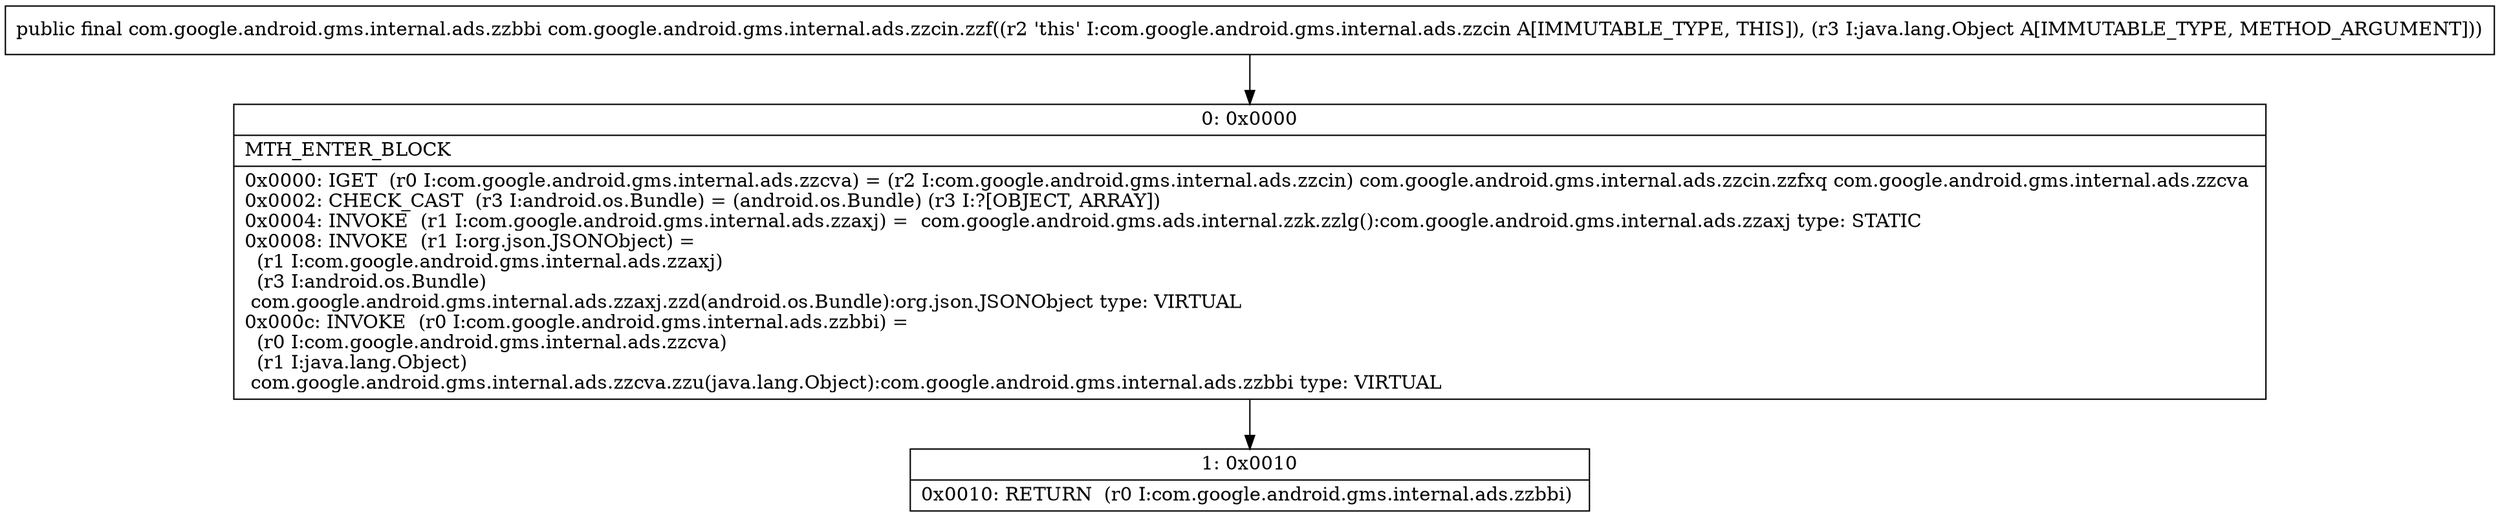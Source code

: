 digraph "CFG forcom.google.android.gms.internal.ads.zzcin.zzf(Ljava\/lang\/Object;)Lcom\/google\/android\/gms\/internal\/ads\/zzbbi;" {
Node_0 [shape=record,label="{0\:\ 0x0000|MTH_ENTER_BLOCK\l|0x0000: IGET  (r0 I:com.google.android.gms.internal.ads.zzcva) = (r2 I:com.google.android.gms.internal.ads.zzcin) com.google.android.gms.internal.ads.zzcin.zzfxq com.google.android.gms.internal.ads.zzcva \l0x0002: CHECK_CAST  (r3 I:android.os.Bundle) = (android.os.Bundle) (r3 I:?[OBJECT, ARRAY]) \l0x0004: INVOKE  (r1 I:com.google.android.gms.internal.ads.zzaxj) =  com.google.android.gms.ads.internal.zzk.zzlg():com.google.android.gms.internal.ads.zzaxj type: STATIC \l0x0008: INVOKE  (r1 I:org.json.JSONObject) = \l  (r1 I:com.google.android.gms.internal.ads.zzaxj)\l  (r3 I:android.os.Bundle)\l com.google.android.gms.internal.ads.zzaxj.zzd(android.os.Bundle):org.json.JSONObject type: VIRTUAL \l0x000c: INVOKE  (r0 I:com.google.android.gms.internal.ads.zzbbi) = \l  (r0 I:com.google.android.gms.internal.ads.zzcva)\l  (r1 I:java.lang.Object)\l com.google.android.gms.internal.ads.zzcva.zzu(java.lang.Object):com.google.android.gms.internal.ads.zzbbi type: VIRTUAL \l}"];
Node_1 [shape=record,label="{1\:\ 0x0010|0x0010: RETURN  (r0 I:com.google.android.gms.internal.ads.zzbbi) \l}"];
MethodNode[shape=record,label="{public final com.google.android.gms.internal.ads.zzbbi com.google.android.gms.internal.ads.zzcin.zzf((r2 'this' I:com.google.android.gms.internal.ads.zzcin A[IMMUTABLE_TYPE, THIS]), (r3 I:java.lang.Object A[IMMUTABLE_TYPE, METHOD_ARGUMENT])) }"];
MethodNode -> Node_0;
Node_0 -> Node_1;
}

